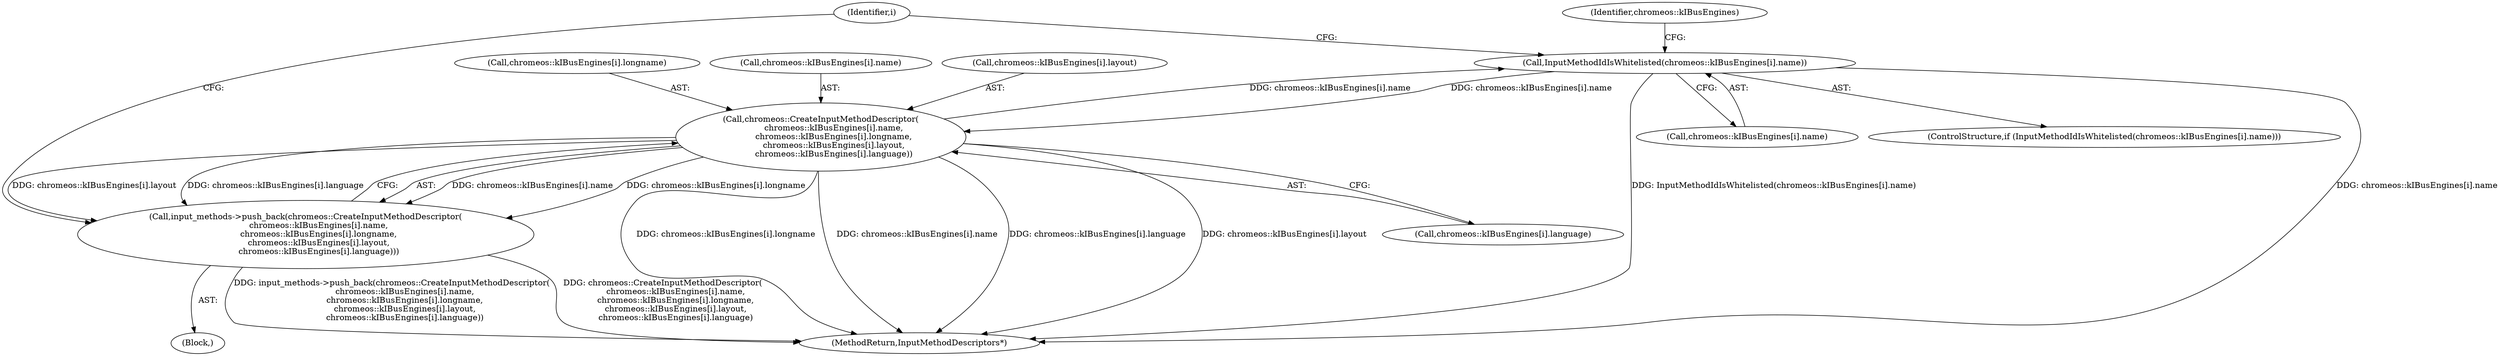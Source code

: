 digraph "1_Chrome_dc7b094a338c6c521f918f478e993f0f74bbea0d_47@array" {
"1000116" [label="(Call,InputMethodIdIsWhitelisted(chromeos::kIBusEngines[i].name))"];
"1000124" [label="(Call,chromeos::CreateInputMethodDescriptor(\n          chromeos::kIBusEngines[i].name,\n          chromeos::kIBusEngines[i].longname,\n          chromeos::kIBusEngines[i].layout,\n          chromeos::kIBusEngines[i].language))"];
"1000116" [label="(Call,InputMethodIdIsWhitelisted(chromeos::kIBusEngines[i].name))"];
"1000123" [label="(Call,input_methods->push_back(chromeos::CreateInputMethodDescriptor(\n          chromeos::kIBusEngines[i].name,\n          chromeos::kIBusEngines[i].longname,\n          chromeos::kIBusEngines[i].layout,\n          chromeos::kIBusEngines[i].language)))"];
"1000130" [label="(Call,chromeos::kIBusEngines[i].longname)"];
"1000113" [label="(Identifier,i)"];
"1000116" [label="(Call,InputMethodIdIsWhitelisted(chromeos::kIBusEngines[i].name))"];
"1000124" [label="(Call,chromeos::CreateInputMethodDescriptor(\n          chromeos::kIBusEngines[i].name,\n          chromeos::kIBusEngines[i].longname,\n          chromeos::kIBusEngines[i].layout,\n          chromeos::kIBusEngines[i].language))"];
"1000117" [label="(Call,chromeos::kIBusEngines[i].name)"];
"1000115" [label="(ControlStructure,if (InputMethodIdIsWhitelisted(chromeos::kIBusEngines[i].name)))"];
"1000125" [label="(Call,chromeos::kIBusEngines[i].name)"];
"1000122" [label="(Block,)"];
"1000135" [label="(Call,chromeos::kIBusEngines[i].layout)"];
"1000147" [label="(MethodReturn,InputMethodDescriptors*)"];
"1000140" [label="(Call,chromeos::kIBusEngines[i].language)"];
"1000127" [label="(Identifier,chromeos::kIBusEngines)"];
"1000123" [label="(Call,input_methods->push_back(chromeos::CreateInputMethodDescriptor(\n          chromeos::kIBusEngines[i].name,\n          chromeos::kIBusEngines[i].longname,\n          chromeos::kIBusEngines[i].layout,\n          chromeos::kIBusEngines[i].language)))"];
"1000116" -> "1000115"  [label="AST: "];
"1000116" -> "1000117"  [label="CFG: "];
"1000117" -> "1000116"  [label="AST: "];
"1000127" -> "1000116"  [label="CFG: "];
"1000113" -> "1000116"  [label="CFG: "];
"1000116" -> "1000147"  [label="DDG: chromeos::kIBusEngines[i].name"];
"1000116" -> "1000147"  [label="DDG: InputMethodIdIsWhitelisted(chromeos::kIBusEngines[i].name)"];
"1000124" -> "1000116"  [label="DDG: chromeos::kIBusEngines[i].name"];
"1000116" -> "1000124"  [label="DDG: chromeos::kIBusEngines[i].name"];
"1000124" -> "1000123"  [label="AST: "];
"1000124" -> "1000140"  [label="CFG: "];
"1000125" -> "1000124"  [label="AST: "];
"1000130" -> "1000124"  [label="AST: "];
"1000135" -> "1000124"  [label="AST: "];
"1000140" -> "1000124"  [label="AST: "];
"1000123" -> "1000124"  [label="CFG: "];
"1000124" -> "1000147"  [label="DDG: chromeos::kIBusEngines[i].longname"];
"1000124" -> "1000147"  [label="DDG: chromeos::kIBusEngines[i].name"];
"1000124" -> "1000147"  [label="DDG: chromeos::kIBusEngines[i].language"];
"1000124" -> "1000147"  [label="DDG: chromeos::kIBusEngines[i].layout"];
"1000124" -> "1000123"  [label="DDG: chromeos::kIBusEngines[i].name"];
"1000124" -> "1000123"  [label="DDG: chromeos::kIBusEngines[i].longname"];
"1000124" -> "1000123"  [label="DDG: chromeos::kIBusEngines[i].layout"];
"1000124" -> "1000123"  [label="DDG: chromeos::kIBusEngines[i].language"];
"1000123" -> "1000122"  [label="AST: "];
"1000113" -> "1000123"  [label="CFG: "];
"1000123" -> "1000147"  [label="DDG: input_methods->push_back(chromeos::CreateInputMethodDescriptor(\n          chromeos::kIBusEngines[i].name,\n          chromeos::kIBusEngines[i].longname,\n          chromeos::kIBusEngines[i].layout,\n          chromeos::kIBusEngines[i].language))"];
"1000123" -> "1000147"  [label="DDG: chromeos::CreateInputMethodDescriptor(\n          chromeos::kIBusEngines[i].name,\n          chromeos::kIBusEngines[i].longname,\n          chromeos::kIBusEngines[i].layout,\n          chromeos::kIBusEngines[i].language)"];
}

